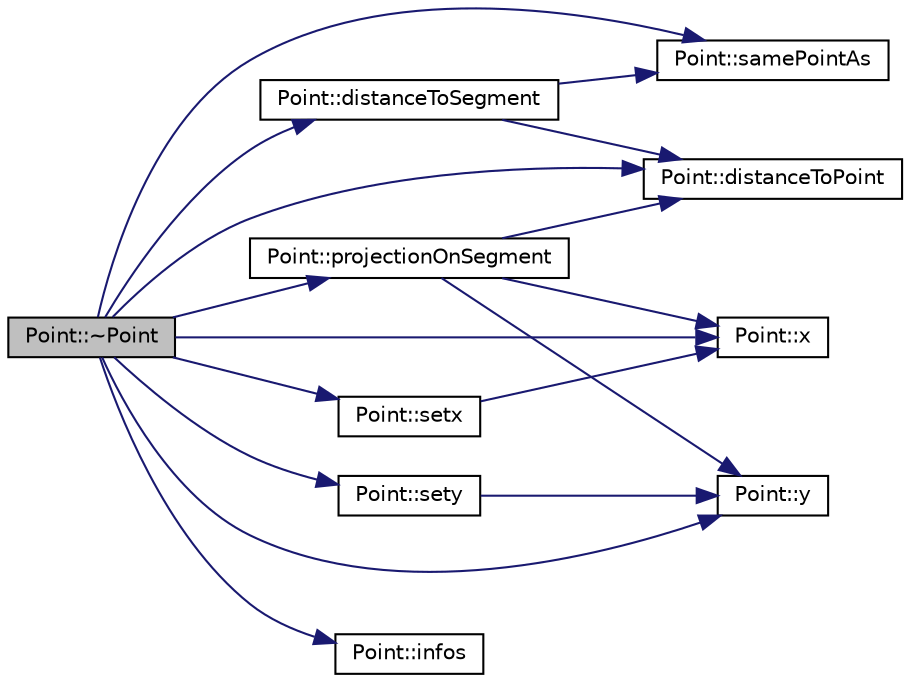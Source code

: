 digraph "Point::~Point"
{
 // INTERACTIVE_SVG=YES
  bgcolor="transparent";
  edge [fontname="Helvetica",fontsize="10",labelfontname="Helvetica",labelfontsize="10"];
  node [fontname="Helvetica",fontsize="10",shape=record];
  rankdir="LR";
  Node1 [label="Point::~Point",height=0.2,width=0.4,color="black", fillcolor="grey75", style="filled", fontcolor="black"];
  Node1 -> Node2 [color="midnightblue",fontsize="10",style="solid",fontname="Helvetica"];
  Node2 [label="Point::samePointAs",height=0.2,width=0.4,color="black",URL="$class_point.html#a9d93fb520b4a3e170aab25ea738b105c",tooltip="Check if two points share the same coordinates. "];
  Node1 -> Node3 [color="midnightblue",fontsize="10",style="solid",fontname="Helvetica"];
  Node3 [label="Point::distanceToPoint",height=0.2,width=0.4,color="black",URL="$class_point.html#a7cd7f7e2c0f1a11b66eac8b6f360bfd9",tooltip="Calculate distance between two points. "];
  Node1 -> Node4 [color="midnightblue",fontsize="10",style="solid",fontname="Helvetica"];
  Node4 [label="Point::projectionOnSegment",height=0.2,width=0.4,color="black",URL="$class_point.html#a9cff645d17a17081494fca956d43102a"];
  Node4 -> Node3 [color="midnightblue",fontsize="10",style="solid",fontname="Helvetica"];
  Node4 -> Node5 [color="midnightblue",fontsize="10",style="solid",fontname="Helvetica"];
  Node5 [label="Point::x",height=0.2,width=0.4,color="black",URL="$class_point.html#a3eef47b1c4849b3395a8f9c658ca7c4a"];
  Node4 -> Node6 [color="midnightblue",fontsize="10",style="solid",fontname="Helvetica"];
  Node6 [label="Point::y",height=0.2,width=0.4,color="black",URL="$class_point.html#a96e90df6b3c18e64c31abdf196e49ae9"];
  Node1 -> Node7 [color="midnightblue",fontsize="10",style="solid",fontname="Helvetica"];
  Node7 [label="Point::distanceToSegment",height=0.2,width=0.4,color="black",URL="$class_point.html#a39daa6ebd31cdc2d7151db77bfdf2166",tooltip="Compute the distance between a point and a segment. "];
  Node7 -> Node2 [color="midnightblue",fontsize="10",style="solid",fontname="Helvetica"];
  Node7 -> Node3 [color="midnightblue",fontsize="10",style="solid",fontname="Helvetica"];
  Node1 -> Node8 [color="midnightblue",fontsize="10",style="solid",fontname="Helvetica"];
  Node8 [label="Point::infos",height=0.2,width=0.4,color="black",URL="$class_point.html#a1c2033a89f5dc6faa9e50f06c2111e88"];
  Node1 -> Node5 [color="midnightblue",fontsize="10",style="solid",fontname="Helvetica"];
  Node1 -> Node9 [color="midnightblue",fontsize="10",style="solid",fontname="Helvetica"];
  Node9 [label="Point::setx",height=0.2,width=0.4,color="black",URL="$class_point.html#a6f6a42c3b4bfe6e7e5ccb502788227d6"];
  Node9 -> Node5 [color="midnightblue",fontsize="10",style="solid",fontname="Helvetica"];
  Node1 -> Node6 [color="midnightblue",fontsize="10",style="solid",fontname="Helvetica"];
  Node1 -> Node10 [color="midnightblue",fontsize="10",style="solid",fontname="Helvetica"];
  Node10 [label="Point::sety",height=0.2,width=0.4,color="black",URL="$class_point.html#a16550863eab3e713371cdf8d5fa26926"];
  Node10 -> Node6 [color="midnightblue",fontsize="10",style="solid",fontname="Helvetica"];
}
